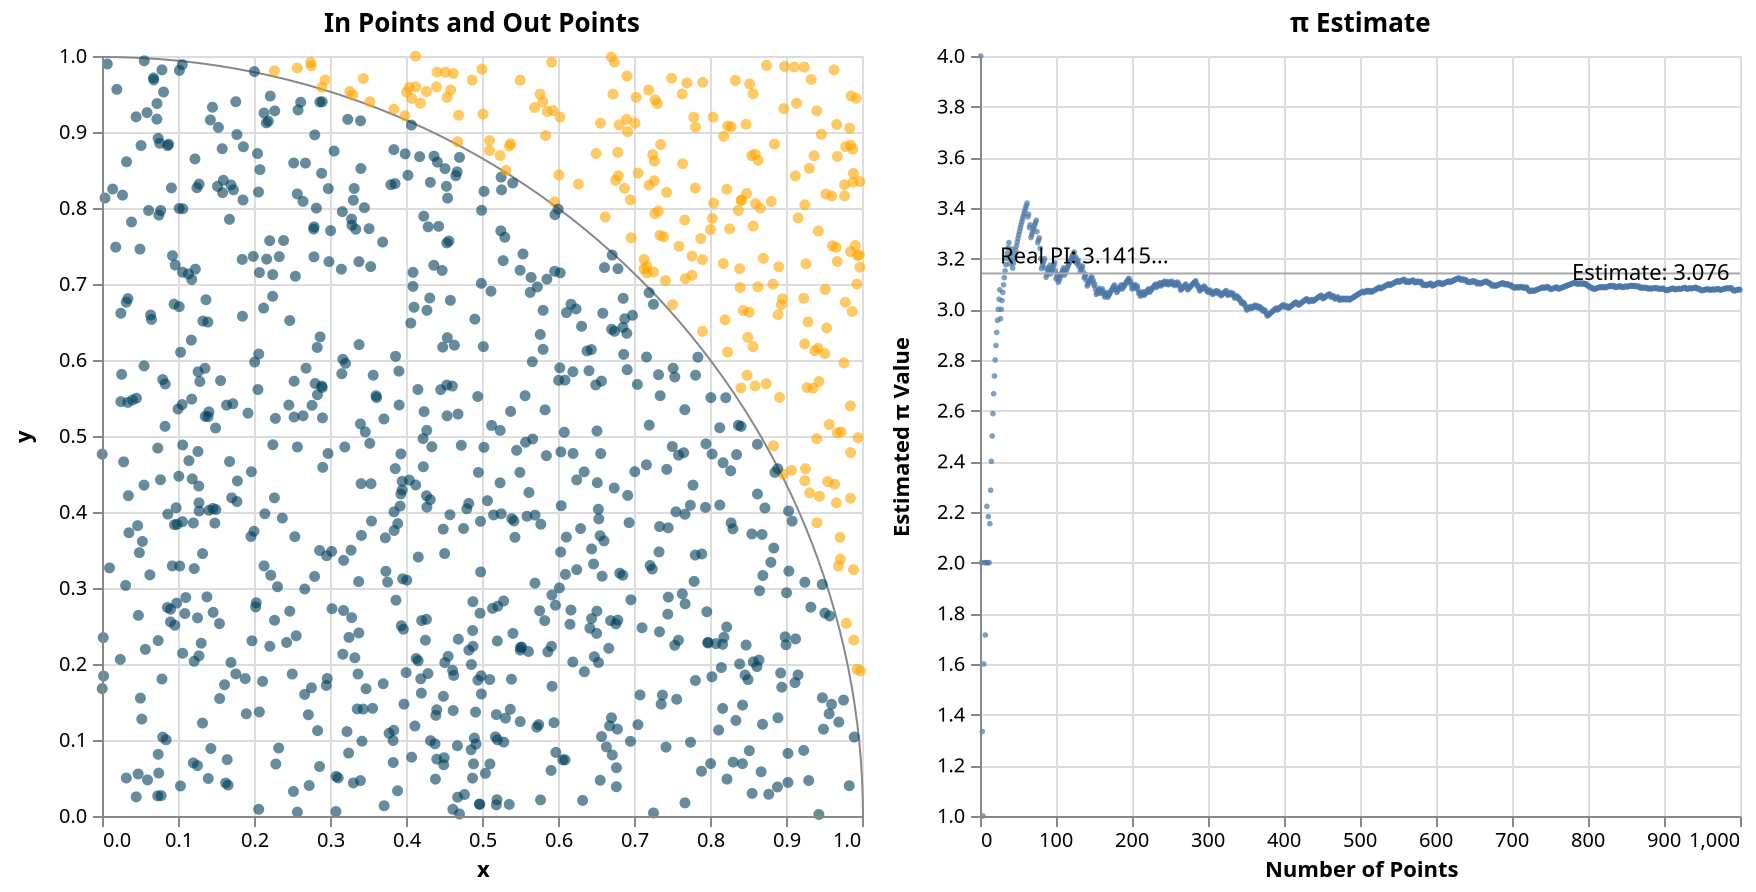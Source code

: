{
  "$schema": "https://vega.github.io/schema/vega/v5.json",
  "description": "Estimating the value of π via random sampling methods.",
  "autosize": "pad",
  "padding": 5,
  "height": 380,

  "data": [
    {
      "name": "random_data",
      "transform": [
        { "type": "sequence", "start": 1, "stop": 5001 },
        { "type": "formula", "as": "x", "expr": "random()" },
        { "type": "formula", "as": "y", "expr": "random()" },
        { "type": "filter", "expr": "datum.data <= num_points" }
      ]
    },
    {
      "name": "pi_estimates",
      "source": "random_data",
      "transform": [
        {
          "type": "formula", "as": "is_inside",
          "expr": "(datum.x * datum.x + datum.y * datum.y) < 1"
        },
        {
          "type": "window",
          "fields": ["is_inside"],
          "ops": ["sum"],
          "as": ["num_inside"]
        },
        {
          "type": "formula", "as": "estimate",
          "expr": "4 * datum.num_inside / datum.data"
        }
      ]
    },
    {
      "name": "pi_estimate",
      "source": "pi_estimates",
      "transform": [
        { "type": "filter", "expr": "datum.data == num_points" },
        { "type": "formula", "as": "value", "expr": "datum.estimate" }
      ]
    },
    {
      "name": "pi",
      "values": [{ "value": 3.141592653589793 }]
    }
  ],

  "signals": [
    {
      "name": "num_points",
      "value": 1000,
      "bind": {"input": "range", "min": 10, "max": 5000, "step": 1, "debounce": 10}
    }
  ],

  "layout": {
    "padding": 10,
    "offset": 20,
    "bounds": "full",
    "align": "all"
  },

  "marks": [
    {
      "type": "group",
      "style": "cell",
      "title": {
        "text": "In Points and Out Points",
        "frame": "group"
      },

      "encode": {
        "update": {
          "width": {"signal": "height"},
          "height": {"signal": "height"}
        }
      },

      "marks": [
        {
          "type": "arc",
          "encode": {
            "enter": {
              "stroke": {"value": "#888"},
              "strokeWidth": {"value": 1},
              "startAngle": {"signal": "1.570796"},
              "endAngle": {"value": 0},
              "x": {"value": 0.5},
              "y": {"signal": "height + 0.5"},
              "innerRadius": {"signal": "height"},
              "outerRadius": {"signal": "height"}
            }
          }
        },
        {
          "type": "symbol",
          "style": ["circle"],
          "from": {"data": "random_data"},
          "encode": {
            "update": {
              "opacity": {"value": 0.6},
              "fill": [
                {
                  "test": "sqrt(datum.x * datum.x + datum.y * datum.y) <= 1",
                  "value": "#003f5c"
                },
                { "value": "#ffa600" }
              ],
              "x": {"scale": "x_scale", "field": "x"},
              "y": {"scale": "y_scale", "field": "y"},
              "shape": {"value": "circle"}
            }
          }
        }
      ],

      "axes": [
        {
          "scale": "x_scale",
          "orient": "bottom",
          "title": "x",
          "labelFlush": true,
          "labelOverlap": true,
          "zindex": 1
        },
        {
          "scale": "x_scale",
          "orient": "bottom",
          "grid": true,
          "gridScale": "y_scale",
          "domain": false,
          "labels": false,
          "maxExtent": 0,
          "minExtent": 0,
          "ticks": false,
          "zindex": 0
        },
        {
          "scale": "y_scale",
          "orient": "left",
          "title": "y",
          "labelOverlap": true,
          "zindex": 1
        },
        {
          "scale": "y_scale",
          "orient": "left",
          "grid": true,
          "gridScale": "x_scale",
          "domain": false,
          "labels": false,
          "maxExtent": 0,
          "minExtent": 0,
          "ticks": false,
          "zindex": 0
        }
      ]
    },
    {
      "type": "group",
      "name": "concat_1_group",
      "style": "cell",
      "title": {
        "text": "π Estimate",
        "frame": "group"
      },

      "encode": {
        "update": {
          "width": {"signal": "height"},
          "height": {"signal": "height"}
        }
      },

      "marks": [
        {
          "type": "symbol",
          "style": ["circle"],
          "from": {"data": "pi_estimates"},
          "encode": {
            "update": {
              "opacity": {"value": 0.7},
              "fill": {"value": "#4c78a8"},
              "x": {"scale": "data_point_scale", "field": "data"},
              "y": {"scale": "pi_scale", "field": "estimate"},
              "size": {"value": 8},
              "shape": {"value": "circle"}
            }
          }
        },
        {
          "type": "rule",
          "from": {"data": "pi"},
          "encode": {
            "update": {
              "stroke": {"value": "darkgrey"},
              "x": {"value": 0},
              "y": {"scale": "pi_scale", "field": "value"},
              "x2": {"field": {"group": "width"}}
            }
          }
        },
        {
          "type": "text",
          "from": {"data": "pi"},
          "encode": {
            "update": {
              "align": {"value": "left"},
              "x": {"value": 10},
              "fill": {"value": "black"},
              "y": {"scale": "pi_scale", "field": "value", "offset": -5},
              "text": {"value": "Real PI: 3.1415..."}
            }
          }
        },
        {
          "type": "text",
          "from": {"data": "pi_estimate"},
          "encode": {
            "update": {
              "align": {"value": "right"},
              "x": {"signal": "height", "offset": -5},
              "dy": {"value": -5},
              "fill": {"value": "black"},
              "y": {"scale": "pi_scale", "field": "value"},
              "text": {"signal": "'Estimate: ' + format(datum.estimate, ',.3f')"}
            }
          }
        }
      ],

      "axes": [
        {
          "scale": "data_point_scale",
          "orient": "bottom",
          "title": "Number of Points",
          "labelFlush": true,
          "labelOverlap": true,
          "zindex": 1
        },
        {
          "scale": "data_point_scale",
          "orient": "bottom",
          "grid": true,
          "gridScale": "pi_scale",
          "domain": false,
          "labels": false,
          "maxExtent": 0,
          "minExtent": 0,
          "ticks": false,
          "zindex": 0
        },
        {
          "scale": "pi_scale",
          "orient": "left",
          "title": "Estimated π Value",
          "labelOverlap": true,
          "zindex": 1
        },
        {
          "scale": "pi_scale",
          "orient": "left",
          "grid": true,
          "gridScale": "data_point_scale",
          "domain": false,
          "labels": false,
          "maxExtent": 0,
          "minExtent": 0,
          "ticks": false,
          "zindex": 0
        }
      ]
    }
  ],

  "scales": [
    {
      "name": "x_scale",
      "type": "linear",
      "domain": [0, 1],
      "range": "height",
      "reverse": true,
      "nice": true,
      "zero": true
    },
    {
      "name": "y_scale",
      "type": "linear",
      "domain": [0, 1],
      "range": "height",
      "nice": true,
      "zero": true
    },
    {
      "name": "data_point_scale",
      "type": "linear",
      "domain": {
        "data": "pi_estimates",
        "field": "data"
      },
      "range": "height",
      "reverse": true,
      "nice": false,
      "zero": true
    },
    {
      "name": "pi_scale",
      "type": "linear",
      "domain": {
        "fields": [
          [2, 4],
          {"data": "pi", "field": "value"},
          {"data": "pi_estimates", "field": "estimate"}
        ]
      },
      "range": "height",
      "nice": true,
      "zero": false
    }
  ],

  "config": {
    "axisY": {"minExtent": 30}
  }
}
